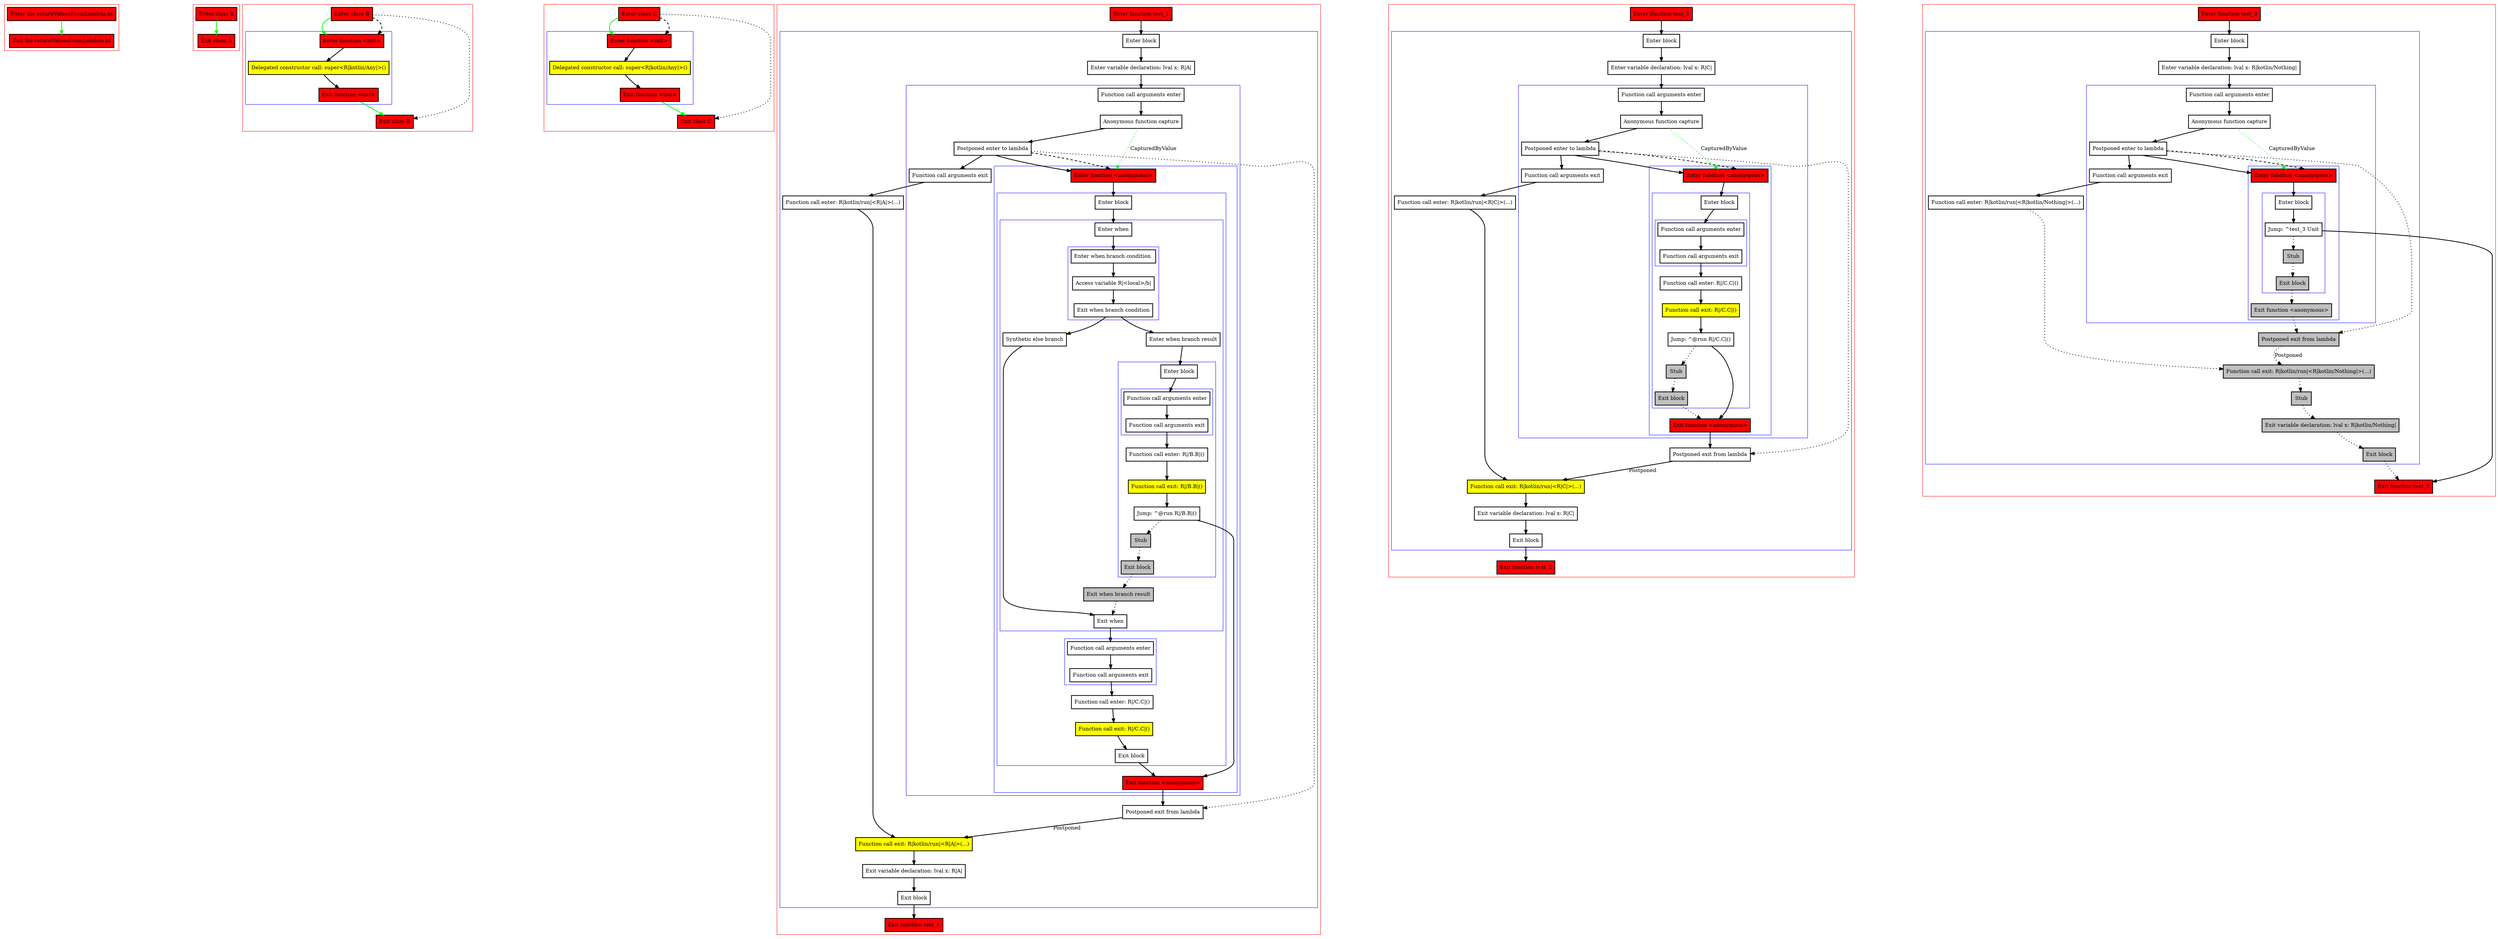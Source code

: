 digraph returnValuesFromLambda_kt {
    graph [nodesep=3]
    node [shape=box penwidth=2]
    edge [penwidth=2]

    subgraph cluster_0 {
        color=red
        0 [label="Enter file returnValuesFromLambda.kt" style="filled" fillcolor=red];
        1 [label="Exit file returnValuesFromLambda.kt" style="filled" fillcolor=red];
    }
    0 -> {1} [color=green];

    subgraph cluster_1 {
        color=red
        2 [label="Enter class A" style="filled" fillcolor=red];
        3 [label="Exit class A" style="filled" fillcolor=red];
    }
    2 -> {3} [color=green];

    subgraph cluster_2 {
        color=red
        4 [label="Enter class B" style="filled" fillcolor=red];
        subgraph cluster_3 {
            color=blue
            5 [label="Enter function <init>" style="filled" fillcolor=red];
            6 [label="Delegated constructor call: super<R|kotlin/Any|>()" style="filled" fillcolor=yellow];
            7 [label="Exit function <init>" style="filled" fillcolor=red];
        }
        8 [label="Exit class B" style="filled" fillcolor=red];
    }
    4 -> {5} [color=green];
    4 -> {8} [style=dotted];
    4 -> {5} [style=dashed];
    5 -> {6};
    6 -> {7};
    7 -> {8} [color=green];

    subgraph cluster_4 {
        color=red
        9 [label="Enter class C" style="filled" fillcolor=red];
        subgraph cluster_5 {
            color=blue
            10 [label="Enter function <init>" style="filled" fillcolor=red];
            11 [label="Delegated constructor call: super<R|kotlin/Any|>()" style="filled" fillcolor=yellow];
            12 [label="Exit function <init>" style="filled" fillcolor=red];
        }
        13 [label="Exit class C" style="filled" fillcolor=red];
    }
    9 -> {10} [color=green];
    9 -> {13} [style=dotted];
    9 -> {10} [style=dashed];
    10 -> {11};
    11 -> {12};
    12 -> {13} [color=green];

    subgraph cluster_6 {
        color=red
        14 [label="Enter function test_1" style="filled" fillcolor=red];
        subgraph cluster_7 {
            color=blue
            15 [label="Enter block"];
            16 [label="Enter variable declaration: lval x: R|A|"];
            subgraph cluster_8 {
                color=blue
                17 [label="Function call arguments enter"];
                18 [label="Anonymous function capture"];
                19 [label="Postponed enter to lambda"];
                subgraph cluster_9 {
                    color=blue
                    20 [label="Enter function <anonymous>" style="filled" fillcolor=red];
                    subgraph cluster_10 {
                        color=blue
                        21 [label="Enter block"];
                        subgraph cluster_11 {
                            color=blue
                            22 [label="Enter when"];
                            subgraph cluster_12 {
                                color=blue
                                23 [label="Enter when branch condition "];
                                24 [label="Access variable R|<local>/b|"];
                                25 [label="Exit when branch condition"];
                            }
                            26 [label="Synthetic else branch"];
                            27 [label="Enter when branch result"];
                            subgraph cluster_13 {
                                color=blue
                                28 [label="Enter block"];
                                subgraph cluster_14 {
                                    color=blue
                                    29 [label="Function call arguments enter"];
                                    30 [label="Function call arguments exit"];
                                }
                                31 [label="Function call enter: R|/B.B|()"];
                                32 [label="Function call exit: R|/B.B|()" style="filled" fillcolor=yellow];
                                33 [label="Jump: ^@run R|/B.B|()"];
                                34 [label="Stub" style="filled" fillcolor=gray];
                                35 [label="Exit block" style="filled" fillcolor=gray];
                            }
                            36 [label="Exit when branch result" style="filled" fillcolor=gray];
                            37 [label="Exit when"];
                        }
                        subgraph cluster_15 {
                            color=blue
                            38 [label="Function call arguments enter"];
                            39 [label="Function call arguments exit"];
                        }
                        40 [label="Function call enter: R|/C.C|()"];
                        41 [label="Function call exit: R|/C.C|()" style="filled" fillcolor=yellow];
                        42 [label="Exit block"];
                    }
                    43 [label="Exit function <anonymous>" style="filled" fillcolor=red];
                }
                44 [label="Function call arguments exit"];
            }
            45 [label="Function call enter: R|kotlin/run|<R|A|>(...)"];
            46 [label="Postponed exit from lambda"];
            47 [label="Function call exit: R|kotlin/run|<R|A|>(...)" style="filled" fillcolor=yellow];
            48 [label="Exit variable declaration: lval x: R|A|"];
            49 [label="Exit block"];
        }
        50 [label="Exit function test_1" style="filled" fillcolor=red];
    }
    14 -> {15};
    15 -> {16};
    16 -> {17};
    17 -> {18};
    18 -> {19};
    18 -> {20} [color=green style=dotted label="CapturedByValue"];
    19 -> {20 44};
    19 -> {46} [style=dotted];
    19 -> {20} [style=dashed];
    20 -> {21};
    21 -> {22};
    22 -> {23};
    23 -> {24};
    24 -> {25};
    25 -> {26 27};
    26 -> {37};
    27 -> {28};
    28 -> {29};
    29 -> {30};
    30 -> {31};
    31 -> {32};
    32 -> {33};
    33 -> {43};
    33 -> {34} [style=dotted];
    34 -> {35} [style=dotted];
    35 -> {36} [style=dotted];
    36 -> {37} [style=dotted];
    37 -> {38};
    38 -> {39};
    39 -> {40};
    40 -> {41};
    41 -> {42};
    42 -> {43};
    43 -> {46};
    44 -> {45};
    45 -> {47};
    46 -> {47} [label="Postponed"];
    47 -> {48};
    48 -> {49};
    49 -> {50};

    subgraph cluster_16 {
        color=red
        51 [label="Enter function test_2" style="filled" fillcolor=red];
        subgraph cluster_17 {
            color=blue
            52 [label="Enter block"];
            53 [label="Enter variable declaration: lval x: R|C|"];
            subgraph cluster_18 {
                color=blue
                54 [label="Function call arguments enter"];
                55 [label="Anonymous function capture"];
                56 [label="Postponed enter to lambda"];
                subgraph cluster_19 {
                    color=blue
                    57 [label="Enter function <anonymous>" style="filled" fillcolor=red];
                    subgraph cluster_20 {
                        color=blue
                        58 [label="Enter block"];
                        subgraph cluster_21 {
                            color=blue
                            59 [label="Function call arguments enter"];
                            60 [label="Function call arguments exit"];
                        }
                        61 [label="Function call enter: R|/C.C|()"];
                        62 [label="Function call exit: R|/C.C|()" style="filled" fillcolor=yellow];
                        63 [label="Jump: ^@run R|/C.C|()"];
                        64 [label="Stub" style="filled" fillcolor=gray];
                        65 [label="Exit block" style="filled" fillcolor=gray];
                    }
                    66 [label="Exit function <anonymous>" style="filled" fillcolor=red];
                }
                67 [label="Function call arguments exit"];
            }
            68 [label="Function call enter: R|kotlin/run|<R|C|>(...)"];
            69 [label="Postponed exit from lambda"];
            70 [label="Function call exit: R|kotlin/run|<R|C|>(...)" style="filled" fillcolor=yellow];
            71 [label="Exit variable declaration: lval x: R|C|"];
            72 [label="Exit block"];
        }
        73 [label="Exit function test_2" style="filled" fillcolor=red];
    }
    51 -> {52};
    52 -> {53};
    53 -> {54};
    54 -> {55};
    55 -> {56};
    55 -> {57} [color=green style=dotted label="CapturedByValue"];
    56 -> {57 67};
    56 -> {69} [style=dotted];
    56 -> {57} [style=dashed];
    57 -> {58};
    58 -> {59};
    59 -> {60};
    60 -> {61};
    61 -> {62};
    62 -> {63};
    63 -> {66};
    63 -> {64} [style=dotted];
    64 -> {65} [style=dotted];
    65 -> {66} [style=dotted];
    66 -> {69};
    67 -> {68};
    68 -> {70};
    69 -> {70} [label="Postponed"];
    70 -> {71};
    71 -> {72};
    72 -> {73};

    subgraph cluster_22 {
        color=red
        74 [label="Enter function test_3" style="filled" fillcolor=red];
        subgraph cluster_23 {
            color=blue
            75 [label="Enter block"];
            76 [label="Enter variable declaration: lval x: R|kotlin/Nothing|"];
            subgraph cluster_24 {
                color=blue
                77 [label="Function call arguments enter"];
                78 [label="Anonymous function capture"];
                79 [label="Postponed enter to lambda"];
                subgraph cluster_25 {
                    color=blue
                    80 [label="Enter function <anonymous>" style="filled" fillcolor=red];
                    subgraph cluster_26 {
                        color=blue
                        81 [label="Enter block"];
                        82 [label="Jump: ^test_3 Unit"];
                        83 [label="Stub" style="filled" fillcolor=gray];
                        84 [label="Exit block" style="filled" fillcolor=gray];
                    }
                    85 [label="Exit function <anonymous>" style="filled" fillcolor=gray];
                }
                86 [label="Function call arguments exit"];
            }
            87 [label="Function call enter: R|kotlin/run|<R|kotlin/Nothing|>(...)"];
            88 [label="Postponed exit from lambda" style="filled" fillcolor=gray];
            89 [label="Function call exit: R|kotlin/run|<R|kotlin/Nothing|>(...)" style="filled" fillcolor=gray];
            90 [label="Stub" style="filled" fillcolor=gray];
            91 [label="Exit variable declaration: lval x: R|kotlin/Nothing|" style="filled" fillcolor=gray];
            92 [label="Exit block" style="filled" fillcolor=gray];
        }
        93 [label="Exit function test_3" style="filled" fillcolor=red];
    }
    74 -> {75};
    75 -> {76};
    76 -> {77};
    77 -> {78};
    78 -> {79};
    78 -> {80} [color=green style=dotted label="CapturedByValue"];
    79 -> {80 86};
    79 -> {88} [style=dotted];
    79 -> {80} [style=dashed];
    80 -> {81};
    81 -> {82};
    82 -> {93};
    82 -> {83} [style=dotted];
    83 -> {84} [style=dotted];
    84 -> {85} [style=dotted];
    85 -> {88} [style=dotted];
    86 -> {87};
    87 -> {89} [style=dotted];
    88 -> {89} [style=dotted label="Postponed"];
    89 -> {90} [style=dotted];
    90 -> {91} [style=dotted];
    91 -> {92} [style=dotted];
    92 -> {93} [style=dotted];

}
